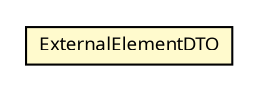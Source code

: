 #!/usr/local/bin/dot
#
# Class diagram 
# Generated by UMLGraph version R5_6 (http://www.umlgraph.org/)
#

digraph G {
	edge [fontname="Trebuchet MS",fontsize=10,labelfontname="Trebuchet MS",labelfontsize=10];
	node [fontname="Trebuchet MS",fontsize=10,shape=plaintext];
	nodesep=0.25;
	ranksep=0.5;
	// se.cambio.cds.model.externalElement.dto.ExternalElementDTO
	c187418 [label=<<table title="se.cambio.cds.model.externalElement.dto.ExternalElementDTO" border="0" cellborder="1" cellspacing="0" cellpadding="2" port="p" bgcolor="lemonChiffon" href="./ExternalElementDTO.html">
		<tr><td><table border="0" cellspacing="0" cellpadding="1">
<tr><td align="center" balign="center"><font face="Trebuchet MS"> ExternalElementDTO </font></td></tr>
		</table></td></tr>
		</table>>, URL="./ExternalElementDTO.html", fontname="Trebuchet MS", fontcolor="black", fontsize=9.0];
}

